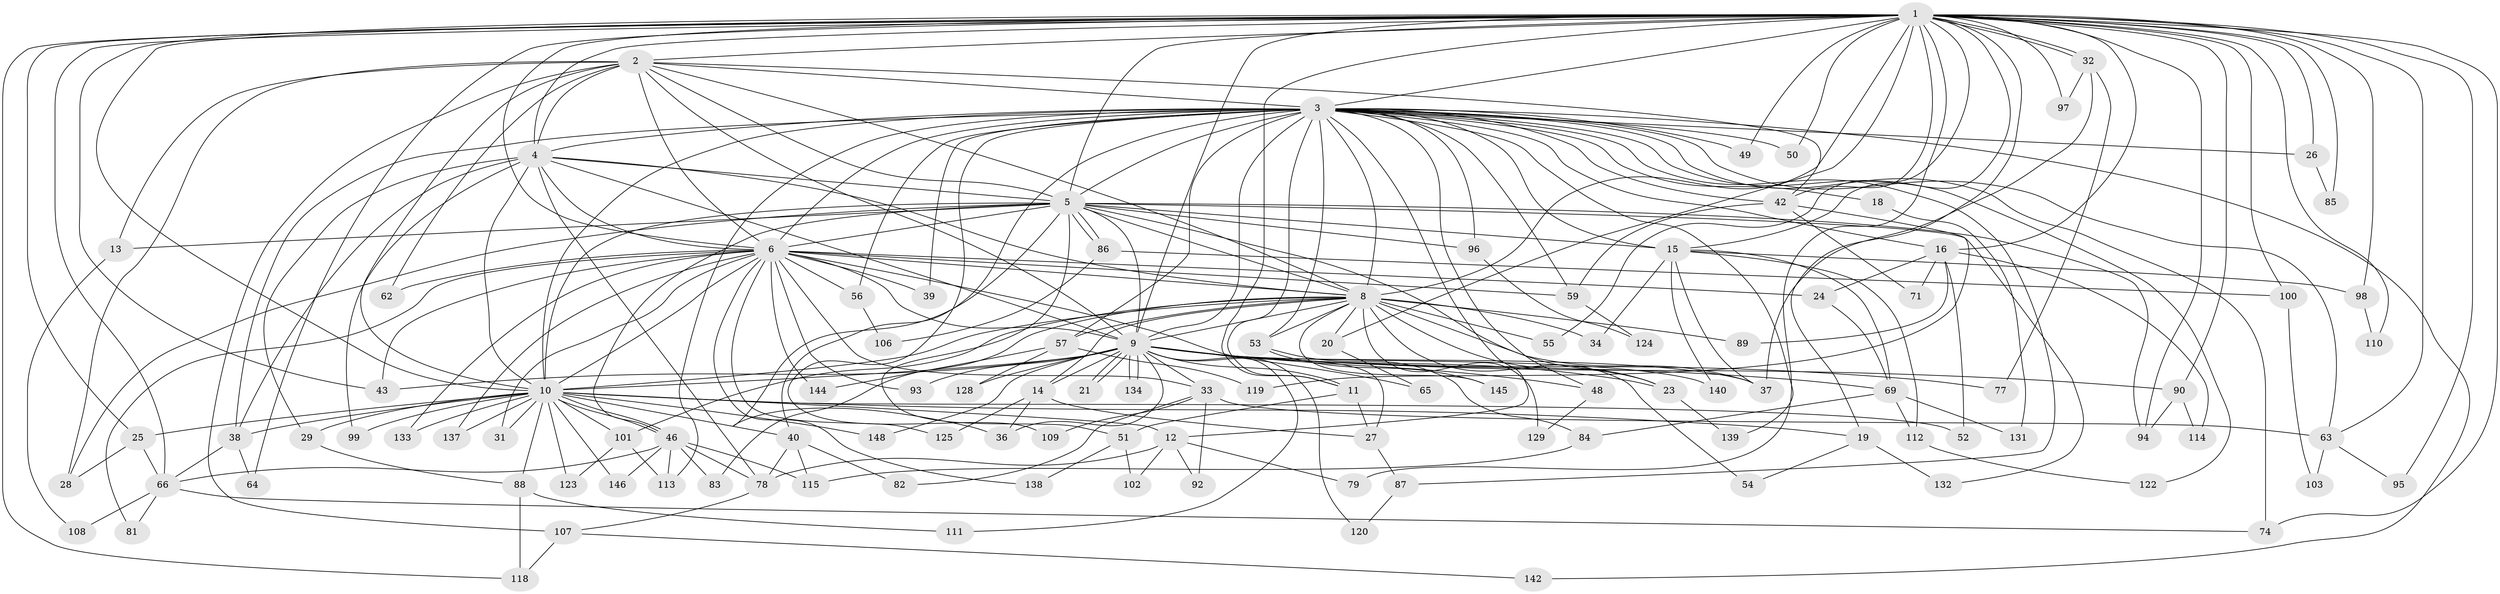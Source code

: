 // Generated by graph-tools (version 1.1) at 2025/23/03/03/25 07:23:42]
// undirected, 114 vertices, 269 edges
graph export_dot {
graph [start="1"]
  node [color=gray90,style=filled];
  1 [super="+17"];
  2 [super="+35"];
  3 [super="+7"];
  4;
  5 [super="+45"];
  6 [super="+30"];
  8 [super="+80"];
  9 [super="+130"];
  10 [super="+41"];
  11 [super="+67"];
  12 [super="+141"];
  13 [super="+22"];
  14 [super="+70"];
  15 [super="+44"];
  16;
  18;
  19;
  20;
  21;
  23 [super="+135"];
  24;
  25 [super="+126"];
  26;
  27;
  28 [super="+121"];
  29;
  31;
  32 [super="+76"];
  33 [super="+68"];
  34;
  36 [super="+91"];
  37 [super="+47"];
  38 [super="+60"];
  39;
  40;
  42 [super="+75"];
  43 [super="+58"];
  46 [super="+73"];
  48;
  49;
  50;
  51;
  52;
  53;
  54;
  55;
  56;
  57 [super="+104"];
  59 [super="+61"];
  62;
  63 [super="+72"];
  64;
  65;
  66 [super="+116"];
  69;
  71;
  74 [super="+127"];
  77;
  78 [super="+105"];
  79;
  81;
  82;
  83;
  84;
  85;
  86;
  87;
  88;
  89;
  90;
  92;
  93;
  94 [super="+147"];
  95;
  96;
  97;
  98;
  99;
  100;
  101 [super="+117"];
  102;
  103;
  106;
  107;
  108;
  109;
  110;
  111;
  112;
  113;
  114;
  115 [super="+143"];
  118 [super="+136"];
  119;
  120;
  122;
  123;
  124;
  125;
  128;
  129;
  131;
  132;
  133;
  134;
  137;
  138;
  139;
  140;
  142;
  144;
  145;
  146;
  148;
  1 -- 2 [weight=2];
  1 -- 3 [weight=2];
  1 -- 4;
  1 -- 5;
  1 -- 6;
  1 -- 8;
  1 -- 9;
  1 -- 10;
  1 -- 11;
  1 -- 15;
  1 -- 16;
  1 -- 20;
  1 -- 25;
  1 -- 26;
  1 -- 32;
  1 -- 32;
  1 -- 43;
  1 -- 49;
  1 -- 50;
  1 -- 55;
  1 -- 63;
  1 -- 64;
  1 -- 66;
  1 -- 74;
  1 -- 79;
  1 -- 85;
  1 -- 90;
  1 -- 94;
  1 -- 95;
  1 -- 97;
  1 -- 100;
  1 -- 110;
  1 -- 118;
  1 -- 19;
  1 -- 98;
  1 -- 42;
  2 -- 3 [weight=2];
  2 -- 4;
  2 -- 5;
  2 -- 6;
  2 -- 8;
  2 -- 9;
  2 -- 10;
  2 -- 13 [weight=2];
  2 -- 42;
  2 -- 62;
  2 -- 107;
  2 -- 28;
  3 -- 4 [weight=2];
  3 -- 5 [weight=2];
  3 -- 6 [weight=3];
  3 -- 8 [weight=2];
  3 -- 9 [weight=2];
  3 -- 10 [weight=2];
  3 -- 12;
  3 -- 16;
  3 -- 26;
  3 -- 39;
  3 -- 40;
  3 -- 42;
  3 -- 48;
  3 -- 50;
  3 -- 53;
  3 -- 57 [weight=2];
  3 -- 74;
  3 -- 87;
  3 -- 96;
  3 -- 109;
  3 -- 113;
  3 -- 122;
  3 -- 142;
  3 -- 139;
  3 -- 18;
  3 -- 49;
  3 -- 56;
  3 -- 59;
  3 -- 63;
  3 -- 15;
  3 -- 38;
  3 -- 11;
  4 -- 5;
  4 -- 6;
  4 -- 8;
  4 -- 9;
  4 -- 10;
  4 -- 29;
  4 -- 38;
  4 -- 78;
  4 -- 99;
  5 -- 6;
  5 -- 8;
  5 -- 9;
  5 -- 10 [weight=2];
  5 -- 13 [weight=2];
  5 -- 15;
  5 -- 28;
  5 -- 36;
  5 -- 51;
  5 -- 86;
  5 -- 86;
  5 -- 96;
  5 -- 132;
  5 -- 23;
  5 -- 46;
  5 -- 94;
  6 -- 8;
  6 -- 9;
  6 -- 10 [weight=2];
  6 -- 24;
  6 -- 27;
  6 -- 31;
  6 -- 33;
  6 -- 39;
  6 -- 59;
  6 -- 62;
  6 -- 81;
  6 -- 93;
  6 -- 125;
  6 -- 133;
  6 -- 137;
  6 -- 138;
  6 -- 144;
  6 -- 56;
  6 -- 43;
  8 -- 9;
  8 -- 10 [weight=2];
  8 -- 14;
  8 -- 20;
  8 -- 23;
  8 -- 34;
  8 -- 37;
  8 -- 53;
  8 -- 54;
  8 -- 55;
  8 -- 57;
  8 -- 83;
  8 -- 89;
  8 -- 101;
  8 -- 129;
  8 -- 145;
  9 -- 10;
  9 -- 11;
  9 -- 14;
  9 -- 21;
  9 -- 21;
  9 -- 23;
  9 -- 33 [weight=2];
  9 -- 37;
  9 -- 43;
  9 -- 48;
  9 -- 65;
  9 -- 77;
  9 -- 90;
  9 -- 93;
  9 -- 111;
  9 -- 120;
  9 -- 128;
  9 -- 134;
  9 -- 134;
  9 -- 140;
  9 -- 148;
  9 -- 69;
  9 -- 36;
  10 -- 12;
  10 -- 19;
  10 -- 25;
  10 -- 29;
  10 -- 31;
  10 -- 38;
  10 -- 40;
  10 -- 46;
  10 -- 46;
  10 -- 52;
  10 -- 88;
  10 -- 101;
  10 -- 123;
  10 -- 133;
  10 -- 137;
  10 -- 146;
  10 -- 148;
  10 -- 99;
  11 -- 27;
  11 -- 51;
  12 -- 79;
  12 -- 92;
  12 -- 102;
  12 -- 78;
  13 -- 108;
  14 -- 36;
  14 -- 125;
  14 -- 27;
  15 -- 34;
  15 -- 98;
  15 -- 112;
  15 -- 69;
  15 -- 140;
  15 -- 37;
  16 -- 24;
  16 -- 52;
  16 -- 71;
  16 -- 89;
  16 -- 114;
  18 -- 131;
  19 -- 54;
  19 -- 132;
  20 -- 65;
  23 -- 139;
  24 -- 69;
  25 -- 28;
  25 -- 66;
  26 -- 85;
  27 -- 87;
  29 -- 88;
  32 -- 77;
  32 -- 97;
  32 -- 37;
  33 -- 63;
  33 -- 82;
  33 -- 109;
  33 -- 92;
  38 -- 64;
  38 -- 66;
  40 -- 82;
  40 -- 115;
  40 -- 78;
  42 -- 59;
  42 -- 71;
  42 -- 119;
  46 -- 83;
  46 -- 113;
  46 -- 115;
  46 -- 66;
  46 -- 146;
  46 -- 78;
  48 -- 129;
  51 -- 102;
  51 -- 138;
  53 -- 84;
  53 -- 145;
  56 -- 106;
  57 -- 119;
  57 -- 128;
  57 -- 144;
  59 -- 124;
  63 -- 103;
  63 -- 95;
  66 -- 81;
  66 -- 108;
  66 -- 74;
  69 -- 84;
  69 -- 112;
  69 -- 131;
  78 -- 107;
  84 -- 115;
  86 -- 100;
  86 -- 106;
  87 -- 120;
  88 -- 111;
  88 -- 118;
  90 -- 94;
  90 -- 114;
  96 -- 124;
  98 -- 110;
  100 -- 103;
  101 -- 123;
  101 -- 113;
  107 -- 118;
  107 -- 142;
  112 -- 122;
}
